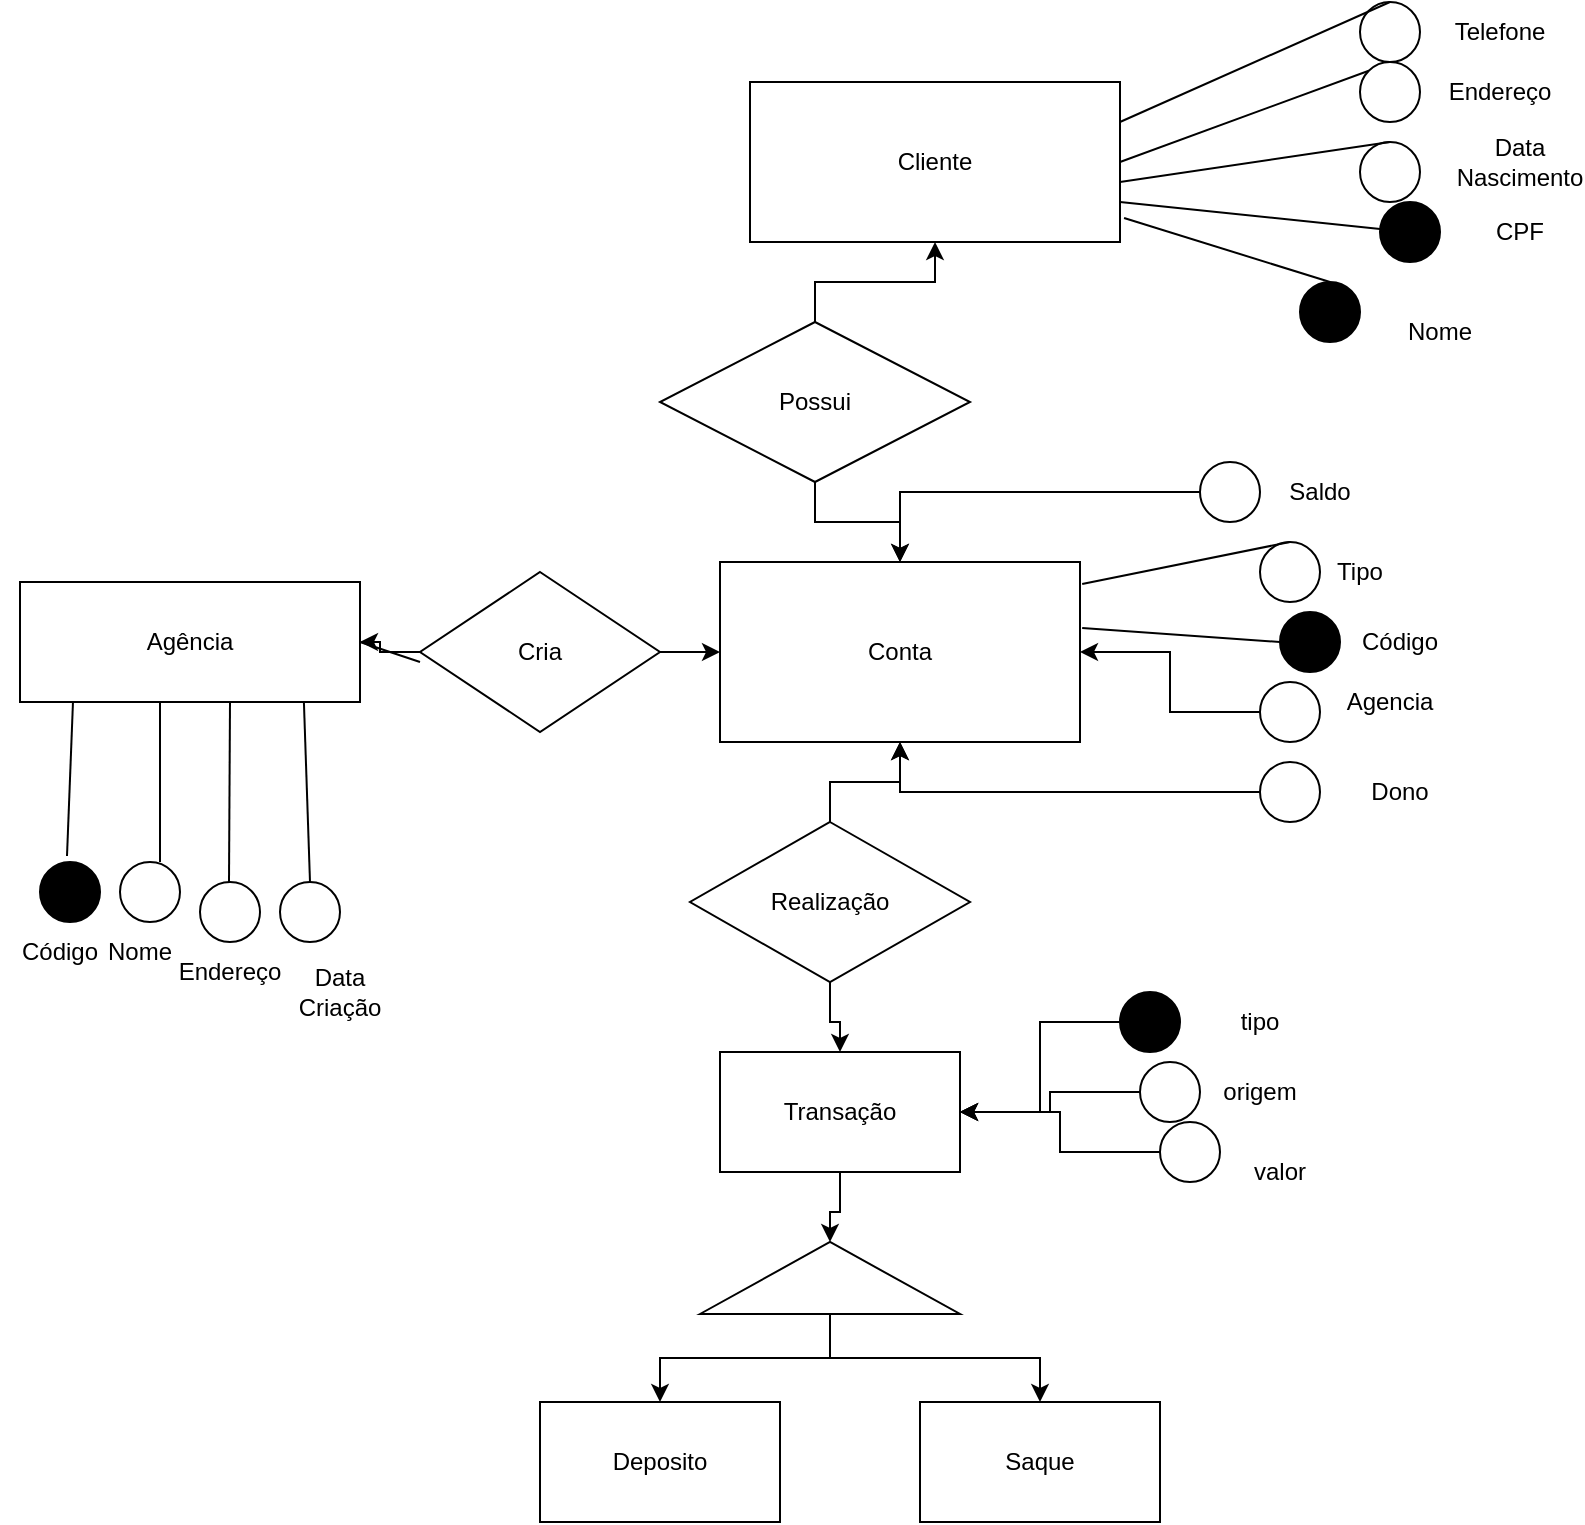 <mxfile version="21.6.8" type="github">
  <diagram name="Página-1" id="feRc4wMNCI0Biom_shZm">
    <mxGraphModel dx="1374" dy="795" grid="1" gridSize="10" guides="1" tooltips="1" connect="1" arrows="1" fold="1" page="1" pageScale="1" pageWidth="827" pageHeight="1169" math="0" shadow="0">
      <root>
        <mxCell id="0" />
        <mxCell id="1" parent="0" />
        <mxCell id="miS-lUIL0OgM5NuOEFG1-1" value="Cliente" style="rounded=0;whiteSpace=wrap;html=1;" parent="1" vertex="1">
          <mxGeometry x="385" y="70" width="185" height="80" as="geometry" />
        </mxCell>
        <mxCell id="miS-lUIL0OgM5NuOEFG1-2" value="" style="endArrow=none;html=1;rounded=0;entryX=1.011;entryY=0.85;entryDx=0;entryDy=0;entryPerimeter=0;exitX=0.5;exitY=0;exitDx=0;exitDy=0;" parent="1" source="miS-lUIL0OgM5NuOEFG1-3" target="miS-lUIL0OgM5NuOEFG1-1" edge="1">
          <mxGeometry width="50" height="50" relative="1" as="geometry">
            <mxPoint x="40" y="230" as="sourcePoint" />
            <mxPoint x="100" y="210" as="targetPoint" />
            <Array as="points" />
          </mxGeometry>
        </mxCell>
        <mxCell id="miS-lUIL0OgM5NuOEFG1-3" value="" style="ellipse;whiteSpace=wrap;html=1;aspect=fixed;fillColor=#000000;" parent="1" vertex="1">
          <mxGeometry x="660" y="170" width="30" height="30" as="geometry" />
        </mxCell>
        <mxCell id="miS-lUIL0OgM5NuOEFG1-5" value="Nome" style="text;html=1;strokeColor=none;fillColor=none;align=center;verticalAlign=middle;whiteSpace=wrap;rounded=0;" parent="1" vertex="1">
          <mxGeometry x="700" y="180" width="60" height="30" as="geometry" />
        </mxCell>
        <mxCell id="miS-lUIL0OgM5NuOEFG1-6" value="" style="endArrow=none;html=1;rounded=0;exitX=1;exitY=0.75;exitDx=0;exitDy=0;" parent="1" source="miS-lUIL0OgM5NuOEFG1-1" target="miS-lUIL0OgM5NuOEFG1-7" edge="1">
          <mxGeometry width="50" height="50" relative="1" as="geometry">
            <mxPoint x="70" y="230" as="sourcePoint" />
            <mxPoint x="60" y="160" as="targetPoint" />
          </mxGeometry>
        </mxCell>
        <mxCell id="miS-lUIL0OgM5NuOEFG1-7" value="" style="ellipse;whiteSpace=wrap;html=1;aspect=fixed;fillColor=#000000;" parent="1" vertex="1">
          <mxGeometry x="700" y="130" width="30" height="30" as="geometry" />
        </mxCell>
        <mxCell id="miS-lUIL0OgM5NuOEFG1-8" value="CPF" style="text;html=1;strokeColor=none;fillColor=none;align=center;verticalAlign=middle;whiteSpace=wrap;rounded=0;" parent="1" vertex="1">
          <mxGeometry x="740" y="130" width="60" height="30" as="geometry" />
        </mxCell>
        <mxCell id="miS-lUIL0OgM5NuOEFG1-9" value="" style="ellipse;whiteSpace=wrap;html=1;aspect=fixed;" parent="1" vertex="1">
          <mxGeometry x="690" y="100" width="30" height="30" as="geometry" />
        </mxCell>
        <mxCell id="miS-lUIL0OgM5NuOEFG1-11" value="&lt;div&gt;Data&lt;/div&gt;&lt;div&gt;Nascimento&lt;br&gt;&lt;/div&gt;" style="text;html=1;strokeColor=none;fillColor=none;align=center;verticalAlign=middle;whiteSpace=wrap;rounded=0;" parent="1" vertex="1">
          <mxGeometry x="740" y="95" width="60" height="30" as="geometry" />
        </mxCell>
        <mxCell id="miS-lUIL0OgM5NuOEFG1-12" value="" style="endArrow=none;html=1;rounded=0;entryX=0.5;entryY=0;entryDx=0;entryDy=0;" parent="1" target="miS-lUIL0OgM5NuOEFG1-9" edge="1">
          <mxGeometry width="50" height="50" relative="1" as="geometry">
            <mxPoint x="570" y="120" as="sourcePoint" />
            <mxPoint x="100" y="220" as="targetPoint" />
            <Array as="points" />
          </mxGeometry>
        </mxCell>
        <mxCell id="miS-lUIL0OgM5NuOEFG1-14" value="" style="ellipse;whiteSpace=wrap;html=1;aspect=fixed;" parent="1" vertex="1">
          <mxGeometry x="690" y="60" width="30" height="30" as="geometry" />
        </mxCell>
        <mxCell id="miS-lUIL0OgM5NuOEFG1-15" value="" style="endArrow=none;html=1;rounded=0;exitX=1;exitY=0.5;exitDx=0;exitDy=0;entryX=0;entryY=0;entryDx=0;entryDy=0;" parent="1" target="miS-lUIL0OgM5NuOEFG1-14" edge="1" source="miS-lUIL0OgM5NuOEFG1-1">
          <mxGeometry width="50" height="50" relative="1" as="geometry">
            <mxPoint x="660" y="150" as="sourcePoint" />
            <mxPoint x="668" y="218" as="targetPoint" />
            <Array as="points" />
          </mxGeometry>
        </mxCell>
        <mxCell id="miS-lUIL0OgM5NuOEFG1-16" value="Endereço" style="text;html=1;strokeColor=none;fillColor=none;align=center;verticalAlign=middle;whiteSpace=wrap;rounded=0;" parent="1" vertex="1">
          <mxGeometry x="730" y="60" width="60" height="30" as="geometry" />
        </mxCell>
        <mxCell id="miS-lUIL0OgM5NuOEFG1-17" value="" style="ellipse;whiteSpace=wrap;html=1;aspect=fixed;" parent="1" vertex="1">
          <mxGeometry x="690" y="30" width="30" height="30" as="geometry" />
        </mxCell>
        <mxCell id="miS-lUIL0OgM5NuOEFG1-18" value="" style="endArrow=none;html=1;rounded=0;entryX=0.5;entryY=0;entryDx=0;entryDy=0;exitX=1;exitY=0.25;exitDx=0;exitDy=0;" parent="1" source="miS-lUIL0OgM5NuOEFG1-1" target="miS-lUIL0OgM5NuOEFG1-17" edge="1">
          <mxGeometry width="50" height="50" relative="1" as="geometry">
            <mxPoint x="527" y="130" as="sourcePoint" />
            <mxPoint x="210" y="220" as="targetPoint" />
            <Array as="points" />
          </mxGeometry>
        </mxCell>
        <mxCell id="miS-lUIL0OgM5NuOEFG1-20" value="Telefone" style="text;html=1;strokeColor=none;fillColor=none;align=center;verticalAlign=middle;whiteSpace=wrap;rounded=0;" parent="1" vertex="1">
          <mxGeometry x="730" y="30" width="60" height="30" as="geometry" />
        </mxCell>
        <mxCell id="miS-lUIL0OgM5NuOEFG1-22" value="" style="ellipse;whiteSpace=wrap;html=1;aspect=fixed;fillColor=#000000;" parent="1" vertex="1">
          <mxGeometry x="30" y="460" width="30" height="30" as="geometry" />
        </mxCell>
        <mxCell id="miS-lUIL0OgM5NuOEFG1-23" value="" style="endArrow=none;html=1;rounded=0;entryX=0.121;entryY=0.663;entryDx=0;entryDy=0;entryPerimeter=0;" parent="1" edge="1">
          <mxGeometry width="50" height="50" relative="1" as="geometry">
            <mxPoint x="43.5" y="456.96" as="sourcePoint" />
            <mxPoint x="46.49" y="380" as="targetPoint" />
          </mxGeometry>
        </mxCell>
        <mxCell id="miS-lUIL0OgM5NuOEFG1-24" value="Código" style="text;html=1;strokeColor=none;fillColor=none;align=center;verticalAlign=middle;whiteSpace=wrap;rounded=0;" parent="1" vertex="1">
          <mxGeometry x="10" y="490" width="60" height="30" as="geometry" />
        </mxCell>
        <mxCell id="miS-lUIL0OgM5NuOEFG1-25" value="" style="ellipse;whiteSpace=wrap;html=1;aspect=fixed;" parent="1" vertex="1">
          <mxGeometry x="70" y="460" width="30" height="30" as="geometry" />
        </mxCell>
        <mxCell id="miS-lUIL0OgM5NuOEFG1-27" value="Nome" style="text;html=1;strokeColor=none;fillColor=none;align=center;verticalAlign=middle;whiteSpace=wrap;rounded=0;" parent="1" vertex="1">
          <mxGeometry x="50" y="490" width="60" height="30" as="geometry" />
        </mxCell>
        <mxCell id="miS-lUIL0OgM5NuOEFG1-28" value="" style="ellipse;whiteSpace=wrap;html=1;aspect=fixed;" parent="1" vertex="1">
          <mxGeometry x="110" y="470" width="30" height="30" as="geometry" />
        </mxCell>
        <mxCell id="miS-lUIL0OgM5NuOEFG1-29" value="" style="endArrow=none;html=1;rounded=0;" parent="1" edge="1">
          <mxGeometry width="50" height="50" relative="1" as="geometry">
            <mxPoint x="124.5" y="470" as="sourcePoint" />
            <mxPoint x="125" y="380" as="targetPoint" />
          </mxGeometry>
        </mxCell>
        <mxCell id="miS-lUIL0OgM5NuOEFG1-30" value="Endereço" style="text;html=1;strokeColor=none;fillColor=none;align=center;verticalAlign=middle;whiteSpace=wrap;rounded=0;" parent="1" vertex="1">
          <mxGeometry x="95" y="500" width="60" height="30" as="geometry" />
        </mxCell>
        <mxCell id="miS-lUIL0OgM5NuOEFG1-31" value="" style="ellipse;whiteSpace=wrap;html=1;aspect=fixed;" parent="1" vertex="1">
          <mxGeometry x="150" y="470" width="30" height="30" as="geometry" />
        </mxCell>
        <mxCell id="miS-lUIL0OgM5NuOEFG1-34" value="" style="endArrow=none;html=1;rounded=0;exitX=0.5;exitY=0;exitDx=0;exitDy=0;entryX=0.835;entryY=1;entryDx=0;entryDy=0;entryPerimeter=0;" parent="1" source="miS-lUIL0OgM5NuOEFG1-31" target="miS-lUIL0OgM5NuOEFG1-41" edge="1">
          <mxGeometry width="50" height="50" relative="1" as="geometry">
            <mxPoint x="404.5" y="440" as="sourcePoint" />
            <mxPoint x="170" y="390" as="targetPoint" />
          </mxGeometry>
        </mxCell>
        <mxCell id="miS-lUIL0OgM5NuOEFG1-35" value="&lt;div&gt;Data &lt;br&gt;&lt;/div&gt;&lt;div&gt;Criação&lt;br&gt;&lt;/div&gt;" style="text;html=1;strokeColor=none;fillColor=none;align=center;verticalAlign=middle;whiteSpace=wrap;rounded=0;" parent="1" vertex="1">
          <mxGeometry x="150" y="510" width="60" height="30" as="geometry" />
        </mxCell>
        <mxCell id="miS-lUIL0OgM5NuOEFG1-36" value="" style="endArrow=none;html=1;rounded=0;" parent="1" edge="1">
          <mxGeometry width="50" height="50" relative="1" as="geometry">
            <mxPoint x="90" y="460" as="sourcePoint" />
            <mxPoint x="90" y="380" as="targetPoint" />
            <Array as="points" />
          </mxGeometry>
        </mxCell>
        <mxCell id="miS-lUIL0OgM5NuOEFG1-41" value="Agência" style="rounded=0;whiteSpace=wrap;html=1;" parent="1" vertex="1">
          <mxGeometry x="20" y="320" width="170" height="60" as="geometry" />
        </mxCell>
        <mxCell id="miS-lUIL0OgM5NuOEFG1-42" value="Conta" style="rounded=0;whiteSpace=wrap;html=1;" parent="1" vertex="1">
          <mxGeometry x="370" y="310" width="180" height="90" as="geometry" />
        </mxCell>
        <mxCell id="miS-lUIL0OgM5NuOEFG1-44" value="" style="ellipse;whiteSpace=wrap;html=1;aspect=fixed;fillColor=#000000;" parent="1" vertex="1">
          <mxGeometry x="650" y="335" width="30" height="30" as="geometry" />
        </mxCell>
        <mxCell id="miS-lUIL0OgM5NuOEFG1-45" value="" style="endArrow=none;html=1;rounded=0;exitX=1.006;exitY=0.367;exitDx=0;exitDy=0;exitPerimeter=0;entryX=0;entryY=0.5;entryDx=0;entryDy=0;" parent="1" edge="1" target="miS-lUIL0OgM5NuOEFG1-44" source="miS-lUIL0OgM5NuOEFG1-42">
          <mxGeometry width="50" height="50" relative="1" as="geometry">
            <mxPoint x="654.5" y="450" as="sourcePoint" />
            <mxPoint x="654.5" y="380" as="targetPoint" />
          </mxGeometry>
        </mxCell>
        <mxCell id="miS-lUIL0OgM5NuOEFG1-46" value="Código" style="text;html=1;strokeColor=none;fillColor=none;align=center;verticalAlign=middle;whiteSpace=wrap;rounded=0;" parent="1" vertex="1">
          <mxGeometry x="680" y="335" width="60" height="30" as="geometry" />
        </mxCell>
        <mxCell id="miS-lUIL0OgM5NuOEFG1-47" value="" style="ellipse;whiteSpace=wrap;html=1;aspect=fixed;" parent="1" vertex="1">
          <mxGeometry x="640" y="300" width="30" height="30" as="geometry" />
        </mxCell>
        <mxCell id="miS-lUIL0OgM5NuOEFG1-48" value="Tipo" style="text;html=1;strokeColor=none;fillColor=none;align=center;verticalAlign=middle;whiteSpace=wrap;rounded=0;" parent="1" vertex="1">
          <mxGeometry x="660" y="300" width="60" height="30" as="geometry" />
        </mxCell>
        <mxCell id="miS-lUIL0OgM5NuOEFG1-49" value="" style="endArrow=none;html=1;rounded=0;exitX=0.5;exitY=0;exitDx=0;exitDy=0;entryX=1.006;entryY=0.122;entryDx=0;entryDy=0;entryPerimeter=0;" parent="1" edge="1" target="miS-lUIL0OgM5NuOEFG1-42" source="miS-lUIL0OgM5NuOEFG1-47">
          <mxGeometry width="50" height="50" relative="1" as="geometry">
            <mxPoint x="400" y="470" as="sourcePoint" />
            <mxPoint x="399.5" y="420" as="targetPoint" />
          </mxGeometry>
        </mxCell>
        <mxCell id="miS-lUIL0OgM5NuOEFG1-53" value="" style="endArrow=none;html=1;rounded=0;entryX=1;entryY=0.5;entryDx=0;entryDy=0;" parent="1" target="miS-lUIL0OgM5NuOEFG1-41" edge="1">
          <mxGeometry width="50" height="50" relative="1" as="geometry">
            <mxPoint x="220" y="360" as="sourcePoint" />
            <mxPoint x="240" y="410" as="targetPoint" />
          </mxGeometry>
        </mxCell>
        <mxCell id="DNIvAONIN89-vVzrqF2T-6" value="" style="edgeStyle=orthogonalEdgeStyle;rounded=0;orthogonalLoop=1;jettySize=auto;html=1;" edge="1" parent="1" source="miS-lUIL0OgM5NuOEFG1-60" target="miS-lUIL0OgM5NuOEFG1-42">
          <mxGeometry relative="1" as="geometry" />
        </mxCell>
        <mxCell id="miS-lUIL0OgM5NuOEFG1-60" value="" style="ellipse;whiteSpace=wrap;html=1;aspect=fixed;" parent="1" vertex="1">
          <mxGeometry x="640" y="370" width="30" height="30" as="geometry" />
        </mxCell>
        <mxCell id="DNIvAONIN89-vVzrqF2T-3" value="" style="edgeStyle=orthogonalEdgeStyle;rounded=0;orthogonalLoop=1;jettySize=auto;html=1;" edge="1" parent="1" source="DNIvAONIN89-vVzrqF2T-2" target="miS-lUIL0OgM5NuOEFG1-41">
          <mxGeometry relative="1" as="geometry" />
        </mxCell>
        <mxCell id="DNIvAONIN89-vVzrqF2T-4" value="" style="edgeStyle=orthogonalEdgeStyle;rounded=0;orthogonalLoop=1;jettySize=auto;html=1;" edge="1" parent="1" source="DNIvAONIN89-vVzrqF2T-2" target="miS-lUIL0OgM5NuOEFG1-42">
          <mxGeometry relative="1" as="geometry" />
        </mxCell>
        <mxCell id="DNIvAONIN89-vVzrqF2T-2" value="Cria" style="rhombus;whiteSpace=wrap;html=1;" vertex="1" parent="1">
          <mxGeometry x="220" y="315" width="120" height="80" as="geometry" />
        </mxCell>
        <mxCell id="DNIvAONIN89-vVzrqF2T-7" value="Agencia" style="text;html=1;strokeColor=none;fillColor=none;align=center;verticalAlign=middle;whiteSpace=wrap;rounded=0;" vertex="1" parent="1">
          <mxGeometry x="675" y="365" width="60" height="30" as="geometry" />
        </mxCell>
        <mxCell id="DNIvAONIN89-vVzrqF2T-9" value="" style="edgeStyle=orthogonalEdgeStyle;rounded=0;orthogonalLoop=1;jettySize=auto;html=1;" edge="1" parent="1" source="DNIvAONIN89-vVzrqF2T-8" target="miS-lUIL0OgM5NuOEFG1-42">
          <mxGeometry relative="1" as="geometry" />
        </mxCell>
        <mxCell id="DNIvAONIN89-vVzrqF2T-8" value="" style="ellipse;whiteSpace=wrap;html=1;aspect=fixed;" vertex="1" parent="1">
          <mxGeometry x="640" y="410" width="30" height="30" as="geometry" />
        </mxCell>
        <mxCell id="DNIvAONIN89-vVzrqF2T-10" value="Dono" style="text;html=1;strokeColor=none;fillColor=none;align=center;verticalAlign=middle;whiteSpace=wrap;rounded=0;" vertex="1" parent="1">
          <mxGeometry x="680" y="410" width="60" height="30" as="geometry" />
        </mxCell>
        <mxCell id="DNIvAONIN89-vVzrqF2T-12" value="" style="edgeStyle=orthogonalEdgeStyle;rounded=0;orthogonalLoop=1;jettySize=auto;html=1;" edge="1" parent="1" source="DNIvAONIN89-vVzrqF2T-11" target="miS-lUIL0OgM5NuOEFG1-42">
          <mxGeometry relative="1" as="geometry" />
        </mxCell>
        <mxCell id="DNIvAONIN89-vVzrqF2T-11" value="" style="ellipse;whiteSpace=wrap;html=1;aspect=fixed;" vertex="1" parent="1">
          <mxGeometry x="610" y="260" width="30" height="30" as="geometry" />
        </mxCell>
        <mxCell id="DNIvAONIN89-vVzrqF2T-13" value="Saldo" style="text;html=1;strokeColor=none;fillColor=none;align=center;verticalAlign=middle;whiteSpace=wrap;rounded=0;" vertex="1" parent="1">
          <mxGeometry x="640" y="260" width="60" height="30" as="geometry" />
        </mxCell>
        <mxCell id="DNIvAONIN89-vVzrqF2T-15" value="" style="edgeStyle=orthogonalEdgeStyle;rounded=0;orthogonalLoop=1;jettySize=auto;html=1;" edge="1" parent="1" source="DNIvAONIN89-vVzrqF2T-14" target="miS-lUIL0OgM5NuOEFG1-42">
          <mxGeometry relative="1" as="geometry" />
        </mxCell>
        <mxCell id="DNIvAONIN89-vVzrqF2T-16" value="" style="edgeStyle=orthogonalEdgeStyle;rounded=0;orthogonalLoop=1;jettySize=auto;html=1;" edge="1" parent="1" source="DNIvAONIN89-vVzrqF2T-14" target="miS-lUIL0OgM5NuOEFG1-1">
          <mxGeometry relative="1" as="geometry" />
        </mxCell>
        <mxCell id="DNIvAONIN89-vVzrqF2T-14" value="Possui" style="rhombus;whiteSpace=wrap;html=1;" vertex="1" parent="1">
          <mxGeometry x="340" y="190" width="155" height="80" as="geometry" />
        </mxCell>
        <mxCell id="DNIvAONIN89-vVzrqF2T-18" value="" style="edgeStyle=orthogonalEdgeStyle;rounded=0;orthogonalLoop=1;jettySize=auto;html=1;" edge="1" parent="1" source="DNIvAONIN89-vVzrqF2T-17" target="miS-lUIL0OgM5NuOEFG1-42">
          <mxGeometry relative="1" as="geometry" />
        </mxCell>
        <mxCell id="DNIvAONIN89-vVzrqF2T-20" value="" style="edgeStyle=orthogonalEdgeStyle;rounded=0;orthogonalLoop=1;jettySize=auto;html=1;" edge="1" parent="1" source="DNIvAONIN89-vVzrqF2T-17" target="DNIvAONIN89-vVzrqF2T-19">
          <mxGeometry relative="1" as="geometry" />
        </mxCell>
        <mxCell id="DNIvAONIN89-vVzrqF2T-17" value="Realização" style="rhombus;whiteSpace=wrap;html=1;" vertex="1" parent="1">
          <mxGeometry x="355" y="440" width="140" height="80" as="geometry" />
        </mxCell>
        <mxCell id="DNIvAONIN89-vVzrqF2T-22" value="" style="edgeStyle=orthogonalEdgeStyle;rounded=0;orthogonalLoop=1;jettySize=auto;html=1;" edge="1" parent="1" source="DNIvAONIN89-vVzrqF2T-19" target="DNIvAONIN89-vVzrqF2T-21">
          <mxGeometry relative="1" as="geometry" />
        </mxCell>
        <mxCell id="DNIvAONIN89-vVzrqF2T-19" value="Transação" style="rounded=0;whiteSpace=wrap;html=1;" vertex="1" parent="1">
          <mxGeometry x="370" y="555" width="120" height="60" as="geometry" />
        </mxCell>
        <mxCell id="DNIvAONIN89-vVzrqF2T-26" value="" style="edgeStyle=orthogonalEdgeStyle;rounded=0;orthogonalLoop=1;jettySize=auto;html=1;" edge="1" parent="1" source="DNIvAONIN89-vVzrqF2T-21" target="DNIvAONIN89-vVzrqF2T-23">
          <mxGeometry relative="1" as="geometry" />
        </mxCell>
        <mxCell id="DNIvAONIN89-vVzrqF2T-27" style="edgeStyle=orthogonalEdgeStyle;rounded=0;orthogonalLoop=1;jettySize=auto;html=1;" edge="1" parent="1" source="DNIvAONIN89-vVzrqF2T-21" target="DNIvAONIN89-vVzrqF2T-24">
          <mxGeometry relative="1" as="geometry" />
        </mxCell>
        <mxCell id="DNIvAONIN89-vVzrqF2T-21" value="" style="triangle;whiteSpace=wrap;html=1;direction=north;" vertex="1" parent="1">
          <mxGeometry x="360" y="650" width="130" height="36" as="geometry" />
        </mxCell>
        <mxCell id="DNIvAONIN89-vVzrqF2T-23" value="Deposito" style="rounded=0;whiteSpace=wrap;html=1;" vertex="1" parent="1">
          <mxGeometry x="280" y="730" width="120" height="60" as="geometry" />
        </mxCell>
        <mxCell id="DNIvAONIN89-vVzrqF2T-24" value="Saque" style="rounded=0;whiteSpace=wrap;html=1;" vertex="1" parent="1">
          <mxGeometry x="470" y="730" width="120" height="60" as="geometry" />
        </mxCell>
        <mxCell id="DNIvAONIN89-vVzrqF2T-33" value="" style="edgeStyle=orthogonalEdgeStyle;rounded=0;orthogonalLoop=1;jettySize=auto;html=1;" edge="1" parent="1" source="DNIvAONIN89-vVzrqF2T-28" target="DNIvAONIN89-vVzrqF2T-19">
          <mxGeometry relative="1" as="geometry" />
        </mxCell>
        <mxCell id="DNIvAONIN89-vVzrqF2T-28" value="" style="ellipse;whiteSpace=wrap;html=1;aspect=fixed;fillColor=#000000;" vertex="1" parent="1">
          <mxGeometry x="570" y="525" width="30" height="30" as="geometry" />
        </mxCell>
        <mxCell id="DNIvAONIN89-vVzrqF2T-32" value="" style="edgeStyle=orthogonalEdgeStyle;rounded=0;orthogonalLoop=1;jettySize=auto;html=1;" edge="1" parent="1" source="DNIvAONIN89-vVzrqF2T-29" target="DNIvAONIN89-vVzrqF2T-19">
          <mxGeometry relative="1" as="geometry" />
        </mxCell>
        <mxCell id="DNIvAONIN89-vVzrqF2T-29" value="" style="ellipse;whiteSpace=wrap;html=1;aspect=fixed;" vertex="1" parent="1">
          <mxGeometry x="580" y="560" width="30" height="30" as="geometry" />
        </mxCell>
        <mxCell id="DNIvAONIN89-vVzrqF2T-31" value="" style="edgeStyle=orthogonalEdgeStyle;rounded=0;orthogonalLoop=1;jettySize=auto;html=1;" edge="1" parent="1" source="DNIvAONIN89-vVzrqF2T-30" target="DNIvAONIN89-vVzrqF2T-19">
          <mxGeometry relative="1" as="geometry" />
        </mxCell>
        <mxCell id="DNIvAONIN89-vVzrqF2T-30" value="" style="ellipse;whiteSpace=wrap;html=1;aspect=fixed;" vertex="1" parent="1">
          <mxGeometry x="590" y="590" width="30" height="30" as="geometry" />
        </mxCell>
        <mxCell id="DNIvAONIN89-vVzrqF2T-35" value="tipo" style="text;html=1;strokeColor=none;fillColor=none;align=center;verticalAlign=middle;whiteSpace=wrap;rounded=0;" vertex="1" parent="1">
          <mxGeometry x="610" y="525" width="60" height="30" as="geometry" />
        </mxCell>
        <mxCell id="DNIvAONIN89-vVzrqF2T-36" value="origem" style="text;html=1;strokeColor=none;fillColor=none;align=center;verticalAlign=middle;whiteSpace=wrap;rounded=0;" vertex="1" parent="1">
          <mxGeometry x="610" y="560" width="60" height="30" as="geometry" />
        </mxCell>
        <mxCell id="DNIvAONIN89-vVzrqF2T-37" value="valor" style="text;html=1;strokeColor=none;fillColor=none;align=center;verticalAlign=middle;whiteSpace=wrap;rounded=0;" vertex="1" parent="1">
          <mxGeometry x="620" y="600" width="60" height="30" as="geometry" />
        </mxCell>
      </root>
    </mxGraphModel>
  </diagram>
</mxfile>
